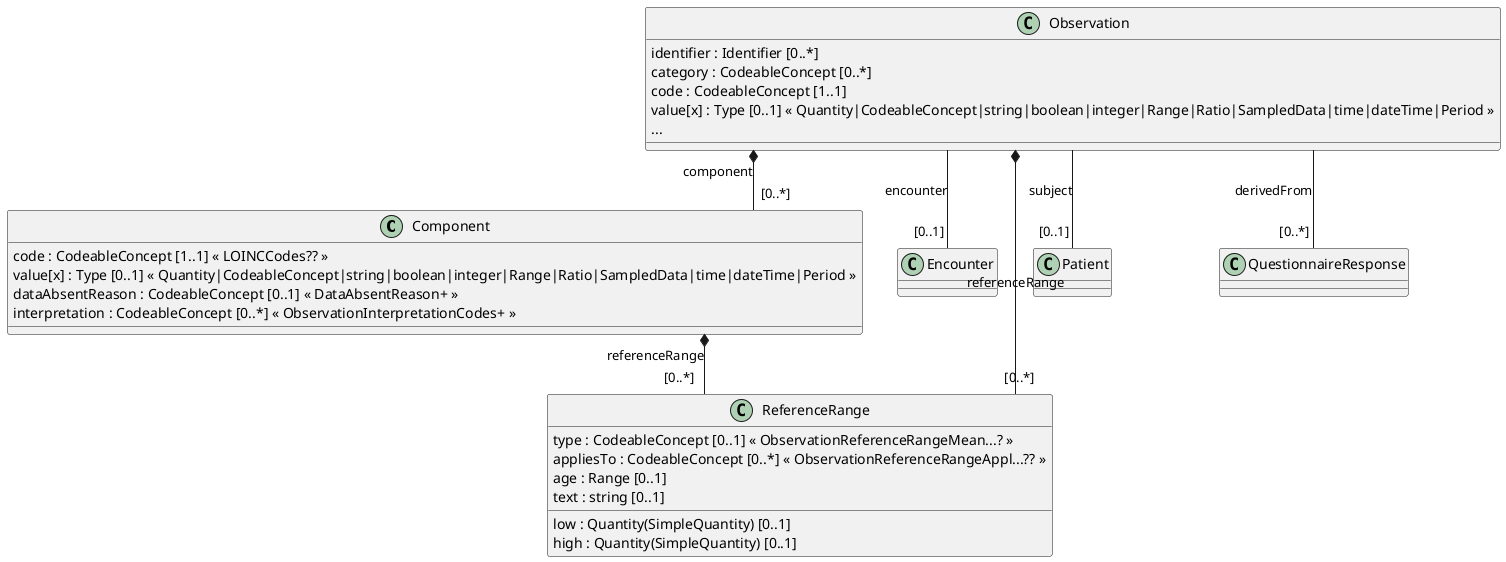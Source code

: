 @startuml
' ========================================
' start: configuration
' ========================================

skinparam linetype ortho

' ========================================
' end: configuration
' ========================================

' ========================================
' start: definition of entities/classes
' ========================================

class Component {
  code : CodeableConcept [1..1] « LOINCCodes?? »
  value[x] : Type [0..1] « Quantity|CodeableConcept|string|boolean|integer|Range|Ratio|SampledData|time|dateTime|Period »
  dataAbsentReason : CodeableConcept [0..1] « DataAbsentReason+ »
  interpretation : CodeableConcept [0..*] « ObservationInterpretationCodes+ »
}

class Encounter {
}

class Observation {
  identifier : Identifier [0..*]
  category : CodeableConcept [0..*]
  code : CodeableConcept [1..1]
  value[x] : Type [0..1] « Quantity|CodeableConcept|string|boolean|integer|Range|Ratio|SampledData|time|dateTime|Period »
  ...
}

class Patient {
}

class ReferenceRange {
  low : Quantity(SimpleQuantity) [0..1]
  high : Quantity(SimpleQuantity) [0..1]
  type : CodeableConcept [0..1] « ObservationReferenceRangeMean...? »
  appliesTo : CodeableConcept [0..*] « ObservationReferenceRangeAppl...?? »
  age : Range [0..1]
  text : string [0..1]
}

class QuestionnaireResponse {
}

' ========================================
' end: definition of entities/classes
' ========================================

' ========================================
' start: definition of associations
' ========================================

Observation *-- "[0..*]" Component : component
Observation *-- "[0..*]" ReferenceRange : referenceRange
Component *-- "[0..*]" ReferenceRange : referenceRange
Observation -- "[0..1]" Encounter : encounter
Observation -- "[0..1]" Patient : subject
Observation -- "[0..*]" QuestionnaireResponse : derivedFrom

' ========================================
' end: definition of associations
' ========================================
@enduml
